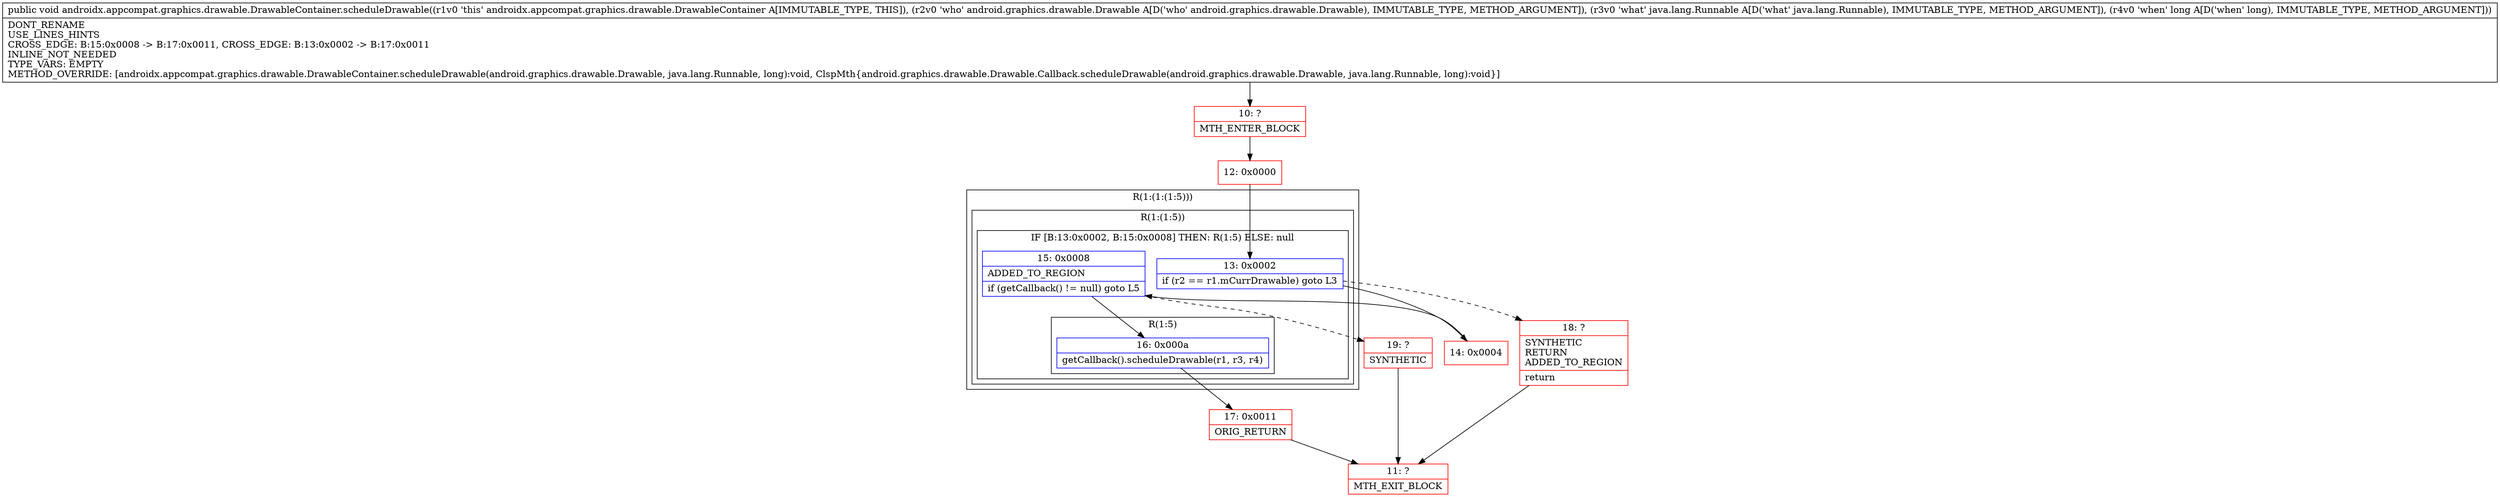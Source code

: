 digraph "CFG forandroidx.appcompat.graphics.drawable.DrawableContainer.scheduleDrawable(Landroid\/graphics\/drawable\/Drawable;Ljava\/lang\/Runnable;J)V" {
subgraph cluster_Region_1326891394 {
label = "R(1:(1:(1:5)))";
node [shape=record,color=blue];
subgraph cluster_Region_620771653 {
label = "R(1:(1:5))";
node [shape=record,color=blue];
subgraph cluster_IfRegion_1125189418 {
label = "IF [B:13:0x0002, B:15:0x0008] THEN: R(1:5) ELSE: null";
node [shape=record,color=blue];
Node_13 [shape=record,label="{13\:\ 0x0002|if (r2 == r1.mCurrDrawable) goto L3\l}"];
Node_15 [shape=record,label="{15\:\ 0x0008|ADDED_TO_REGION\l|if (getCallback() != null) goto L5\l}"];
subgraph cluster_Region_1372106315 {
label = "R(1:5)";
node [shape=record,color=blue];
Node_16 [shape=record,label="{16\:\ 0x000a|getCallback().scheduleDrawable(r1, r3, r4)\l}"];
}
}
}
}
Node_10 [shape=record,color=red,label="{10\:\ ?|MTH_ENTER_BLOCK\l}"];
Node_12 [shape=record,color=red,label="{12\:\ 0x0000}"];
Node_14 [shape=record,color=red,label="{14\:\ 0x0004}"];
Node_17 [shape=record,color=red,label="{17\:\ 0x0011|ORIG_RETURN\l}"];
Node_11 [shape=record,color=red,label="{11\:\ ?|MTH_EXIT_BLOCK\l}"];
Node_19 [shape=record,color=red,label="{19\:\ ?|SYNTHETIC\l}"];
Node_18 [shape=record,color=red,label="{18\:\ ?|SYNTHETIC\lRETURN\lADDED_TO_REGION\l|return\l}"];
MethodNode[shape=record,label="{public void androidx.appcompat.graphics.drawable.DrawableContainer.scheduleDrawable((r1v0 'this' androidx.appcompat.graphics.drawable.DrawableContainer A[IMMUTABLE_TYPE, THIS]), (r2v0 'who' android.graphics.drawable.Drawable A[D('who' android.graphics.drawable.Drawable), IMMUTABLE_TYPE, METHOD_ARGUMENT]), (r3v0 'what' java.lang.Runnable A[D('what' java.lang.Runnable), IMMUTABLE_TYPE, METHOD_ARGUMENT]), (r4v0 'when' long A[D('when' long), IMMUTABLE_TYPE, METHOD_ARGUMENT]))  | DONT_RENAME\lUSE_LINES_HINTS\lCROSS_EDGE: B:15:0x0008 \-\> B:17:0x0011, CROSS_EDGE: B:13:0x0002 \-\> B:17:0x0011\lINLINE_NOT_NEEDED\lTYPE_VARS: EMPTY\lMETHOD_OVERRIDE: [androidx.appcompat.graphics.drawable.DrawableContainer.scheduleDrawable(android.graphics.drawable.Drawable, java.lang.Runnable, long):void, ClspMth\{android.graphics.drawable.Drawable.Callback.scheduleDrawable(android.graphics.drawable.Drawable, java.lang.Runnable, long):void\}]\l}"];
MethodNode -> Node_10;Node_13 -> Node_14;
Node_13 -> Node_18[style=dashed];
Node_15 -> Node_16;
Node_15 -> Node_19[style=dashed];
Node_16 -> Node_17;
Node_10 -> Node_12;
Node_12 -> Node_13;
Node_14 -> Node_15;
Node_17 -> Node_11;
Node_19 -> Node_11;
Node_18 -> Node_11;
}

